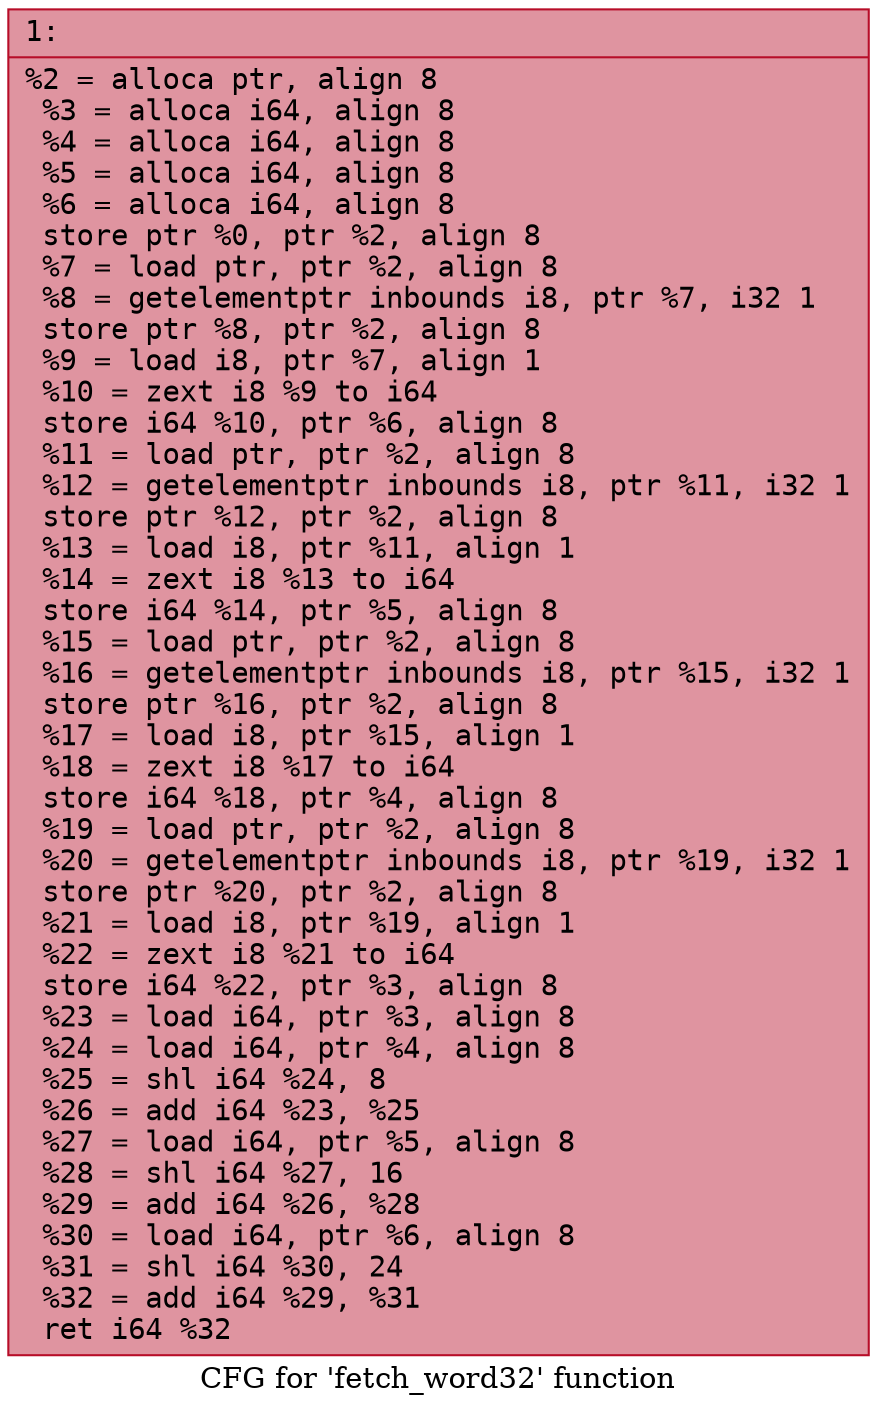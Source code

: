 digraph "CFG for 'fetch_word32' function" {
	label="CFG for 'fetch_word32' function";

	Node0x600000307610 [shape=record,color="#b70d28ff", style=filled, fillcolor="#b70d2870" fontname="Courier",label="{1:\l|  %2 = alloca ptr, align 8\l  %3 = alloca i64, align 8\l  %4 = alloca i64, align 8\l  %5 = alloca i64, align 8\l  %6 = alloca i64, align 8\l  store ptr %0, ptr %2, align 8\l  %7 = load ptr, ptr %2, align 8\l  %8 = getelementptr inbounds i8, ptr %7, i32 1\l  store ptr %8, ptr %2, align 8\l  %9 = load i8, ptr %7, align 1\l  %10 = zext i8 %9 to i64\l  store i64 %10, ptr %6, align 8\l  %11 = load ptr, ptr %2, align 8\l  %12 = getelementptr inbounds i8, ptr %11, i32 1\l  store ptr %12, ptr %2, align 8\l  %13 = load i8, ptr %11, align 1\l  %14 = zext i8 %13 to i64\l  store i64 %14, ptr %5, align 8\l  %15 = load ptr, ptr %2, align 8\l  %16 = getelementptr inbounds i8, ptr %15, i32 1\l  store ptr %16, ptr %2, align 8\l  %17 = load i8, ptr %15, align 1\l  %18 = zext i8 %17 to i64\l  store i64 %18, ptr %4, align 8\l  %19 = load ptr, ptr %2, align 8\l  %20 = getelementptr inbounds i8, ptr %19, i32 1\l  store ptr %20, ptr %2, align 8\l  %21 = load i8, ptr %19, align 1\l  %22 = zext i8 %21 to i64\l  store i64 %22, ptr %3, align 8\l  %23 = load i64, ptr %3, align 8\l  %24 = load i64, ptr %4, align 8\l  %25 = shl i64 %24, 8\l  %26 = add i64 %23, %25\l  %27 = load i64, ptr %5, align 8\l  %28 = shl i64 %27, 16\l  %29 = add i64 %26, %28\l  %30 = load i64, ptr %6, align 8\l  %31 = shl i64 %30, 24\l  %32 = add i64 %29, %31\l  ret i64 %32\l}"];
}

